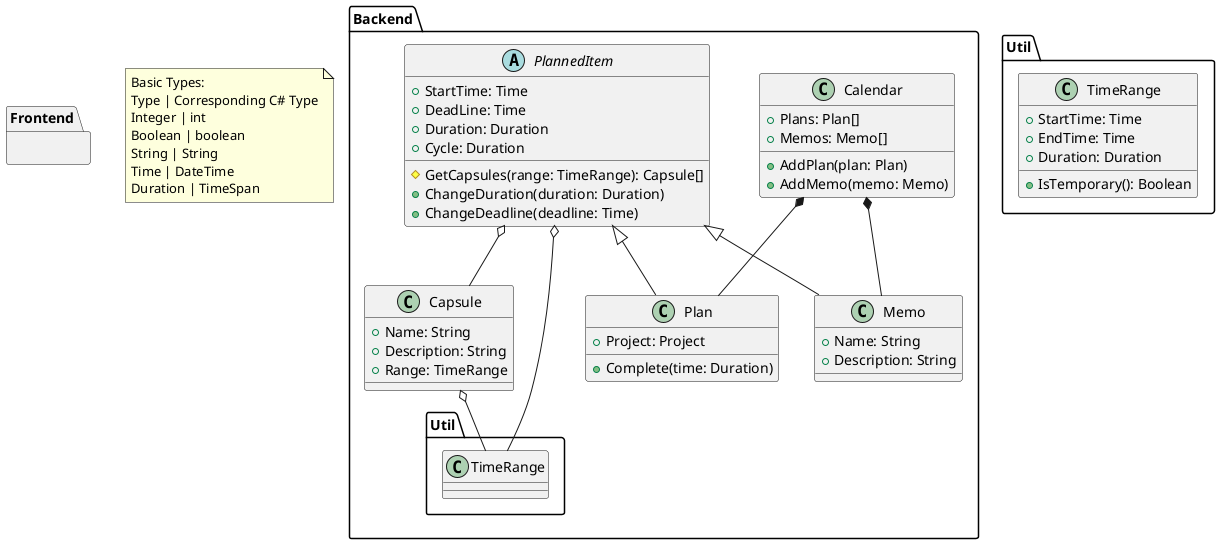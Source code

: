 @startuml

note as N1
  Basic Types:
  Type | Corresponding C# Type
  Integer | int
  Boolean | boolean
  String | String
  Time | DateTime
  Duration | TimeSpan  
end note

namespace Backend {
	class Calendar {
		+ Plans: Plan[]
		+ Memos: Memo[]

		+ AddPlan(plan: Plan)
		+ AddMemo(memo: Memo)
	}
	Calendar *-- Plan
	Calendar *-- Memo

	abstract PlannedItem {
		+ StartTime: Time
		+ DeadLine: Time
		+ Duration: Duration
		+ Cycle: Duration
		
		# GetCapsules(range: TimeRange): Capsule[]
		+ ChangeDuration(duration: Duration)
		+ ChangeDeadline(deadline: Time)
	}
	PlannedItem <|-- Plan
	PlannedItem <|-- Memo
	PlannedItem o-- Capsule
	PlannedItem o-- Util.TimeRange

	class Plan {
		+ Project: Project

		+ Complete(time: Duration)
	}

	class Memo {
		+ Name: String
		+ Description: String
	}

	class Capsule {
		+ Name: String
		+ Description: String
		+ Range: TimeRange
	}
	Capsule o-- Util.TimeRange
}

namespace Util {
	class TimeRange {
		+ StartTime: Time
		+ EndTime: Time
		+ Duration: Duration
		
		+ IsTemporary(): Boolean
	}
}

namespace Frontend{
}
@enduml